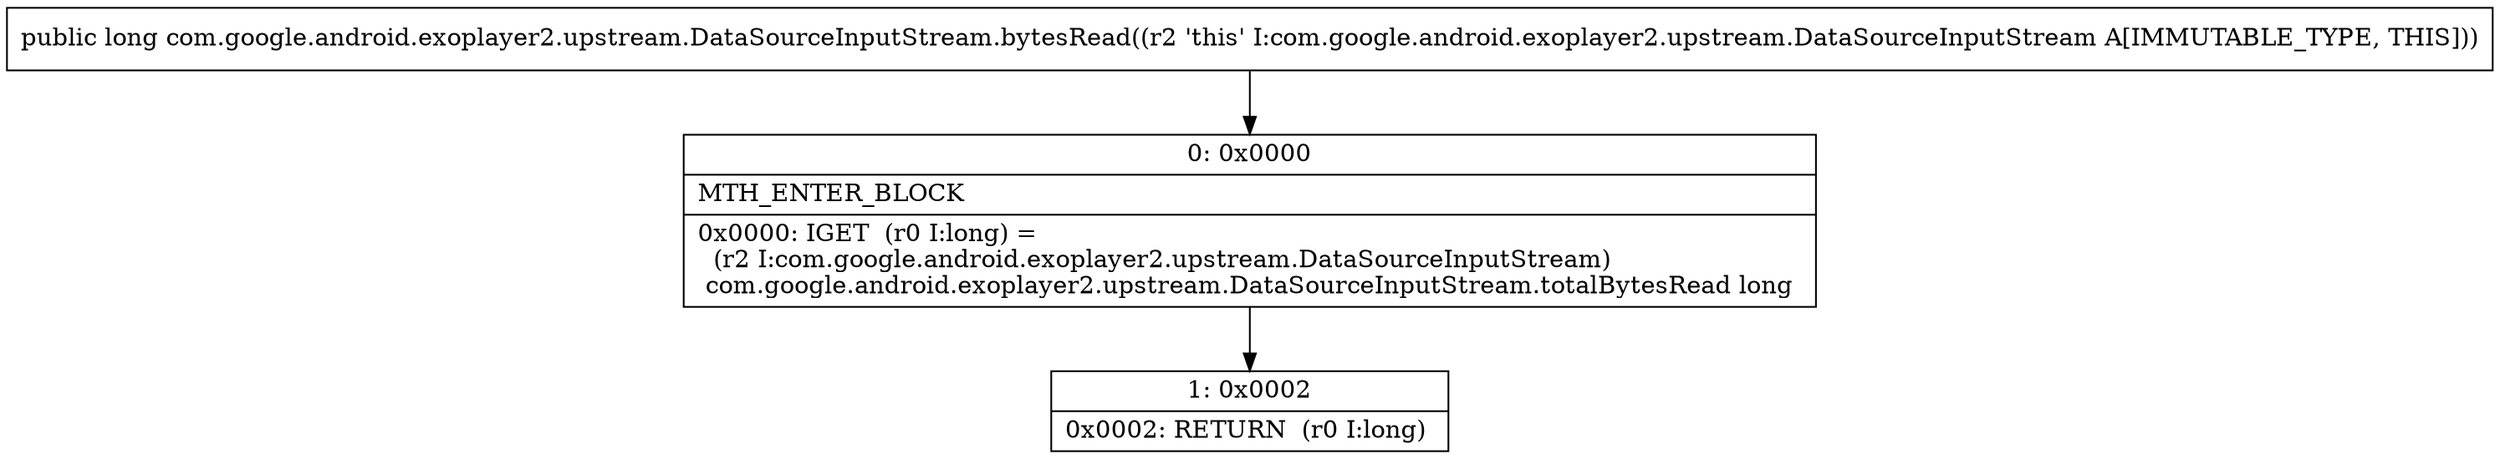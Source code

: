 digraph "CFG forcom.google.android.exoplayer2.upstream.DataSourceInputStream.bytesRead()J" {
Node_0 [shape=record,label="{0\:\ 0x0000|MTH_ENTER_BLOCK\l|0x0000: IGET  (r0 I:long) = \l  (r2 I:com.google.android.exoplayer2.upstream.DataSourceInputStream)\l com.google.android.exoplayer2.upstream.DataSourceInputStream.totalBytesRead long \l}"];
Node_1 [shape=record,label="{1\:\ 0x0002|0x0002: RETURN  (r0 I:long) \l}"];
MethodNode[shape=record,label="{public long com.google.android.exoplayer2.upstream.DataSourceInputStream.bytesRead((r2 'this' I:com.google.android.exoplayer2.upstream.DataSourceInputStream A[IMMUTABLE_TYPE, THIS])) }"];
MethodNode -> Node_0;
Node_0 -> Node_1;
}

